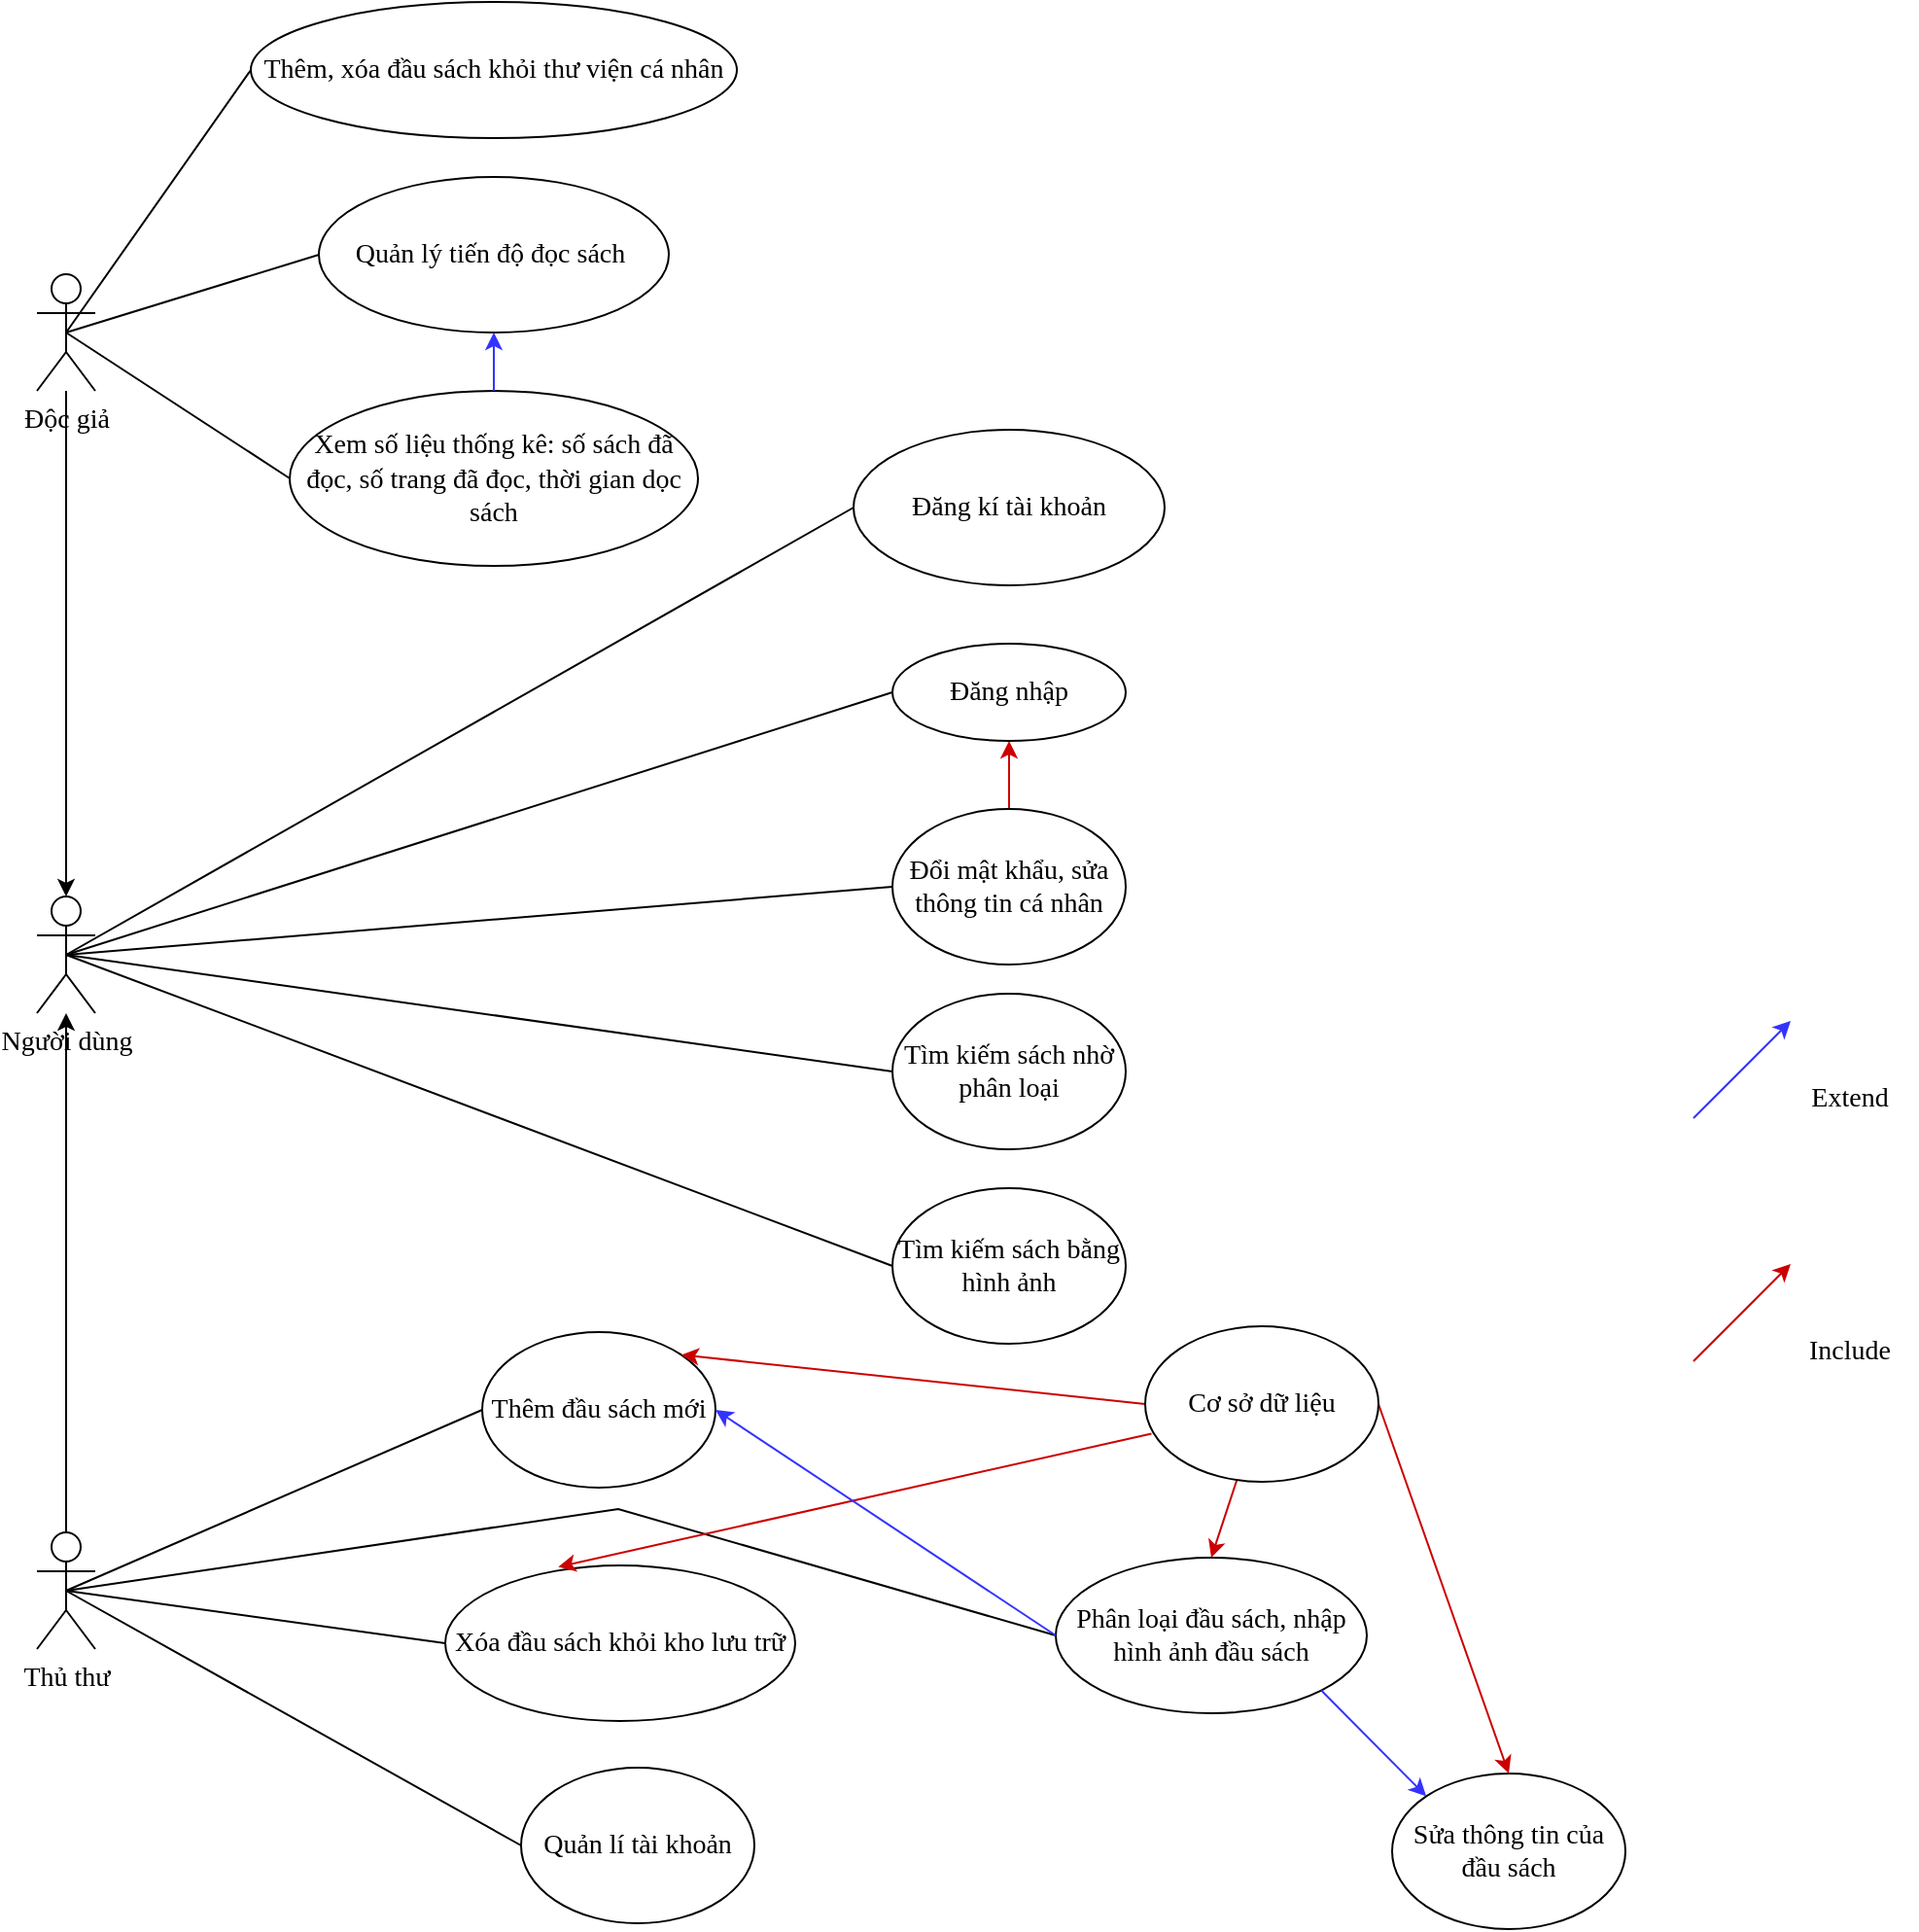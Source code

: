 <mxfile version="24.2.8" type="google">
  <diagram name="Page-1" id="42789a77-a242-8287-6e28-9cd8cfd52e62">
    <mxGraphModel grid="0" page="1" gridSize="10" guides="1" tooltips="1" connect="1" arrows="1" fold="1" pageScale="1" pageWidth="1700" pageHeight="1100" background="none" math="0" shadow="0">
      <root>
        <mxCell id="0" />
        <mxCell id="1" parent="0" />
        <mxCell id="DZo3CIwMZmZVj9F6stNv-1" value="Thêm, xóa đầu sách khỏi thư viện cá nhân" style="ellipse;whiteSpace=wrap;html=1;fontFamily=Times New Roman;fontSize=14;" vertex="1" parent="1">
          <mxGeometry x="230" y="10" width="250" height="70" as="geometry" />
        </mxCell>
        <mxCell id="DZo3CIwMZmZVj9F6stNv-2" value="Quản lý tiến độ đọc sách&amp;nbsp;" style="ellipse;whiteSpace=wrap;html=1;fontSize=14;fontFamily=Times New Roman;" vertex="1" parent="1">
          <mxGeometry x="265" y="100" width="180" height="80" as="geometry" />
        </mxCell>
        <mxCell id="DZo3CIwMZmZVj9F6stNv-3" value="&lt;font style=&quot;font-size: 14px;&quot; face=&quot;Times New Roman&quot;&gt;Xem số liệu thống kê: số sách đã đọc, số trang đã đọc, thời gian dọc sách&lt;/font&gt;" style="ellipse;whiteSpace=wrap;html=1;fontSize=14;" vertex="1" parent="1">
          <mxGeometry x="250" y="210" width="210" height="90" as="geometry" />
        </mxCell>
        <mxCell id="DZo3CIwMZmZVj9F6stNv-4" value="Đăng kí tài khoản" style="ellipse;whiteSpace=wrap;html=1;fontFamily=Times New Roman;fontSize=14;" vertex="1" parent="1">
          <mxGeometry x="540" y="230" width="160" height="80" as="geometry" />
        </mxCell>
        <mxCell id="DZo3CIwMZmZVj9F6stNv-40" style="edgeStyle=orthogonalEdgeStyle;rounded=0;orthogonalLoop=1;jettySize=auto;html=1;exitX=0.5;exitY=0;exitDx=0;exitDy=0;strokeColor=#CC0000;" edge="1" parent="1" source="DZo3CIwMZmZVj9F6stNv-6" target="DZo3CIwMZmZVj9F6stNv-5">
          <mxGeometry relative="1" as="geometry" />
        </mxCell>
        <mxCell id="DZo3CIwMZmZVj9F6stNv-6" value="Đổi mật khẩu, sửa thông tin cá nhân" style="ellipse;whiteSpace=wrap;html=1;fontFamily=Times New Roman;fontSize=14;" vertex="1" parent="1">
          <mxGeometry x="560" y="425" width="120" height="80" as="geometry" />
        </mxCell>
        <mxCell id="DZo3CIwMZmZVj9F6stNv-7" value="Tìm kiếm sách nhờ phân loại" style="ellipse;whiteSpace=wrap;html=1;fontFamily=Times New Roman;fontSize=14;" vertex="1" parent="1">
          <mxGeometry x="560" y="520" width="120" height="80" as="geometry" />
        </mxCell>
        <mxCell id="DZo3CIwMZmZVj9F6stNv-8" value="Tìm kiếm sách bằng hình ảnh" style="ellipse;whiteSpace=wrap;html=1;fontFamily=Times New Roman;fontSize=14;" vertex="1" parent="1">
          <mxGeometry x="560" y="620" width="120" height="80" as="geometry" />
        </mxCell>
        <mxCell id="DZo3CIwMZmZVj9F6stNv-10" value="Thêm đầu sách mới" style="ellipse;whiteSpace=wrap;html=1;fontFamily=Times New Roman;fontSize=14;" vertex="1" parent="1">
          <mxGeometry x="349" y="694" width="120" height="80" as="geometry" />
        </mxCell>
        <mxCell id="DZo3CIwMZmZVj9F6stNv-11" value="Phân loại đầu sách, nhập hình ảnh đầu sách" style="ellipse;whiteSpace=wrap;html=1;fontFamily=Times New Roman;fontSize=14;" vertex="1" parent="1">
          <mxGeometry x="644" y="810" width="160" height="80" as="geometry" />
        </mxCell>
        <mxCell id="DZo3CIwMZmZVj9F6stNv-13" value="Sửa thông tin của đầu sách" style="ellipse;whiteSpace=wrap;html=1;fontFamily=Times New Roman;fontSize=14;" vertex="1" parent="1">
          <mxGeometry x="817" y="921" width="120" height="80" as="geometry" />
        </mxCell>
        <mxCell id="DZo3CIwMZmZVj9F6stNv-14" value="Xóa đầu sách khỏi kho lưu trữ" style="ellipse;whiteSpace=wrap;html=1;fontFamily=Times New Roman;fontSize=14;" vertex="1" parent="1">
          <mxGeometry x="330" y="814" width="180" height="80" as="geometry" />
        </mxCell>
        <mxCell id="DZo3CIwMZmZVj9F6stNv-15" value="Quản lí tài khoản" style="ellipse;whiteSpace=wrap;html=1;fontFamily=Times New Roman;fontSize=14;" vertex="1" parent="1">
          <mxGeometry x="369" y="918" width="120" height="80" as="geometry" />
        </mxCell>
        <mxCell id="DZo3CIwMZmZVj9F6stNv-16" value="Độc giả" style="shape=umlActor;verticalLabelPosition=bottom;verticalAlign=top;html=1;outlineConnect=0;fontFamily=Times New Roman;fontSize=14;" vertex="1" parent="1">
          <mxGeometry x="120" y="150" width="30" height="60" as="geometry" />
        </mxCell>
        <mxCell id="DZo3CIwMZmZVj9F6stNv-19" value="" style="endArrow=none;html=1;rounded=0;exitX=0.5;exitY=0.5;exitDx=0;exitDy=0;exitPerimeter=0;entryX=0;entryY=0.5;entryDx=0;entryDy=0;" edge="1" parent="1" source="DZo3CIwMZmZVj9F6stNv-16" target="DZo3CIwMZmZVj9F6stNv-1">
          <mxGeometry width="50" height="50" relative="1" as="geometry">
            <mxPoint x="300" y="170" as="sourcePoint" />
            <mxPoint x="430" y="90" as="targetPoint" />
          </mxGeometry>
        </mxCell>
        <mxCell id="DZo3CIwMZmZVj9F6stNv-20" value="" style="endArrow=none;html=1;rounded=0;exitX=0.5;exitY=0.5;exitDx=0;exitDy=0;exitPerimeter=0;entryX=0;entryY=0.5;entryDx=0;entryDy=0;" edge="1" parent="1" source="DZo3CIwMZmZVj9F6stNv-16" target="DZo3CIwMZmZVj9F6stNv-2">
          <mxGeometry width="50" height="50" relative="1" as="geometry">
            <mxPoint x="160" y="180" as="sourcePoint" />
            <mxPoint x="510" y="180" as="targetPoint" />
          </mxGeometry>
        </mxCell>
        <mxCell id="DZo3CIwMZmZVj9F6stNv-21" value="" style="endArrow=none;html=1;rounded=0;entryX=0;entryY=0.5;entryDx=0;entryDy=0;exitX=0.5;exitY=0.5;exitDx=0;exitDy=0;exitPerimeter=0;" edge="1" parent="1" source="DZo3CIwMZmZVj9F6stNv-16" target="DZo3CIwMZmZVj9F6stNv-3">
          <mxGeometry width="50" height="50" relative="1" as="geometry">
            <mxPoint x="150" y="180" as="sourcePoint" />
            <mxPoint x="290" y="230" as="targetPoint" />
          </mxGeometry>
        </mxCell>
        <mxCell id="DZo3CIwMZmZVj9F6stNv-22" value="Người dùng" style="shape=umlActor;verticalLabelPosition=bottom;verticalAlign=top;html=1;outlineConnect=0;fontFamily=Times New Roman;fontSize=14;" vertex="1" parent="1">
          <mxGeometry x="120" y="470" width="30" height="60" as="geometry" />
        </mxCell>
        <mxCell id="DZo3CIwMZmZVj9F6stNv-23" value="" style="endArrow=none;html=1;rounded=0;entryX=0;entryY=0.5;entryDx=0;entryDy=0;exitX=0.5;exitY=0.5;exitDx=0;exitDy=0;exitPerimeter=0;" edge="1" parent="1" source="DZo3CIwMZmZVj9F6stNv-22" target="DZo3CIwMZmZVj9F6stNv-4">
          <mxGeometry width="50" height="50" relative="1" as="geometry">
            <mxPoint x="300" y="480" as="sourcePoint" />
            <mxPoint x="350" y="430" as="targetPoint" />
          </mxGeometry>
        </mxCell>
        <mxCell id="DZo3CIwMZmZVj9F6stNv-25" value="" style="endArrow=none;html=1;rounded=0;entryX=0;entryY=0.5;entryDx=0;entryDy=0;exitX=0.5;exitY=0.5;exitDx=0;exitDy=0;exitPerimeter=0;" edge="1" parent="1" source="DZo3CIwMZmZVj9F6stNv-22" target="DZo3CIwMZmZVj9F6stNv-5">
          <mxGeometry width="50" height="50" relative="1" as="geometry">
            <mxPoint x="290" y="540" as="sourcePoint" />
            <mxPoint x="321.687" y="498.807" as="targetPoint" />
          </mxGeometry>
        </mxCell>
        <mxCell id="DZo3CIwMZmZVj9F6stNv-27" value="" style="endArrow=none;html=1;rounded=0;entryX=0;entryY=0.5;entryDx=0;entryDy=0;exitX=0.5;exitY=0.5;exitDx=0;exitDy=0;exitPerimeter=0;" edge="1" parent="1" source="DZo3CIwMZmZVj9F6stNv-22" target="DZo3CIwMZmZVj9F6stNv-6">
          <mxGeometry width="50" height="50" relative="1" as="geometry">
            <mxPoint x="220" y="621.62" as="sourcePoint" />
            <mxPoint x="248.746" y="589.999" as="targetPoint" />
          </mxGeometry>
        </mxCell>
        <mxCell id="DZo3CIwMZmZVj9F6stNv-5" value="Đăng nhập" style="ellipse;whiteSpace=wrap;html=1;fontFamily=Times New Roman;fontSize=14;" vertex="1" parent="1">
          <mxGeometry x="560" y="340" width="120" height="50" as="geometry" />
        </mxCell>
        <mxCell id="DZo3CIwMZmZVj9F6stNv-28" value="" style="endArrow=none;html=1;rounded=0;entryX=0;entryY=0.5;entryDx=0;entryDy=0;exitX=0.5;exitY=0.5;exitDx=0;exitDy=0;exitPerimeter=0;" edge="1" parent="1" source="DZo3CIwMZmZVj9F6stNv-22" target="DZo3CIwMZmZVj9F6stNv-7">
          <mxGeometry width="50" height="50" relative="1" as="geometry">
            <mxPoint x="280" y="740" as="sourcePoint" />
            <mxPoint x="330" y="690" as="targetPoint" />
          </mxGeometry>
        </mxCell>
        <mxCell id="DZo3CIwMZmZVj9F6stNv-29" value="" style="endArrow=none;html=1;rounded=0;entryX=0;entryY=0.5;entryDx=0;entryDy=0;exitX=0.5;exitY=0.5;exitDx=0;exitDy=0;exitPerimeter=0;" edge="1" parent="1" source="DZo3CIwMZmZVj9F6stNv-22" target="DZo3CIwMZmZVj9F6stNv-8">
          <mxGeometry width="50" height="50" relative="1" as="geometry">
            <mxPoint x="250" y="810" as="sourcePoint" />
            <mxPoint x="300" y="760" as="targetPoint" />
          </mxGeometry>
        </mxCell>
        <mxCell id="DZo3CIwMZmZVj9F6stNv-30" value="&lt;font style=&quot;font-size: 14px;&quot; face=&quot;Times New Roman&quot;&gt;Thủ thư&lt;/font&gt;" style="shape=umlActor;verticalLabelPosition=bottom;verticalAlign=top;html=1;outlineConnect=0;" vertex="1" parent="1">
          <mxGeometry x="120" y="797" width="30" height="60" as="geometry" />
        </mxCell>
        <mxCell id="DZo3CIwMZmZVj9F6stNv-31" value="" style="endArrow=none;html=1;rounded=0;entryX=0;entryY=0.5;entryDx=0;entryDy=0;exitX=0.5;exitY=0.5;exitDx=0;exitDy=0;exitPerimeter=0;" edge="1" parent="1" source="DZo3CIwMZmZVj9F6stNv-30" target="DZo3CIwMZmZVj9F6stNv-10">
          <mxGeometry width="50" height="50" relative="1" as="geometry">
            <mxPoint x="160" y="827" as="sourcePoint" />
            <mxPoint x="210" y="777" as="targetPoint" />
          </mxGeometry>
        </mxCell>
        <mxCell id="DZo3CIwMZmZVj9F6stNv-32" value="" style="endArrow=none;html=1;rounded=0;entryX=0;entryY=0.5;entryDx=0;entryDy=0;exitX=0.5;exitY=0.5;exitDx=0;exitDy=0;exitPerimeter=0;" edge="1" parent="1" source="DZo3CIwMZmZVj9F6stNv-30" target="DZo3CIwMZmZVj9F6stNv-11">
          <mxGeometry width="50" height="50" relative="1" as="geometry">
            <mxPoint x="330" y="847" as="sourcePoint" />
            <mxPoint x="610.0" y="827" as="targetPoint" />
            <Array as="points">
              <mxPoint x="419" y="785" />
            </Array>
          </mxGeometry>
        </mxCell>
        <mxCell id="DZo3CIwMZmZVj9F6stNv-33" value="" style="endArrow=none;html=1;rounded=0;entryX=0;entryY=0.5;entryDx=0;entryDy=0;exitX=0.5;exitY=0.5;exitDx=0;exitDy=0;exitPerimeter=0;" edge="1" parent="1" source="DZo3CIwMZmZVj9F6stNv-30" target="DZo3CIwMZmZVj9F6stNv-14">
          <mxGeometry width="50" height="50" relative="1" as="geometry">
            <mxPoint x="210" y="947" as="sourcePoint" />
            <mxPoint x="260" y="897" as="targetPoint" />
          </mxGeometry>
        </mxCell>
        <mxCell id="DZo3CIwMZmZVj9F6stNv-34" value="" style="endArrow=none;html=1;rounded=0;entryX=0;entryY=0.5;entryDx=0;entryDy=0;exitX=0.5;exitY=0.5;exitDx=0;exitDy=0;exitPerimeter=0;" edge="1" parent="1" source="DZo3CIwMZmZVj9F6stNv-30" target="DZo3CIwMZmZVj9F6stNv-15">
          <mxGeometry width="50" height="50" relative="1" as="geometry">
            <mxPoint x="160" y="1017" as="sourcePoint" />
            <mxPoint x="210" y="967" as="targetPoint" />
          </mxGeometry>
        </mxCell>
        <mxCell id="DZo3CIwMZmZVj9F6stNv-37" value="" style="endArrow=classic;html=1;rounded=0;" edge="1" parent="1" source="DZo3CIwMZmZVj9F6stNv-16" target="DZo3CIwMZmZVj9F6stNv-22">
          <mxGeometry width="50" height="50" relative="1" as="geometry">
            <mxPoint x="140" y="350" as="sourcePoint" />
            <mxPoint x="190" y="300" as="targetPoint" />
          </mxGeometry>
        </mxCell>
        <mxCell id="DZo3CIwMZmZVj9F6stNv-38" value="" style="endArrow=classic;html=1;rounded=0;exitX=0.5;exitY=0;exitDx=0;exitDy=0;exitPerimeter=0;" edge="1" parent="1" source="DZo3CIwMZmZVj9F6stNv-30" target="DZo3CIwMZmZVj9F6stNv-22">
          <mxGeometry width="50" height="50" relative="1" as="geometry">
            <mxPoint x="140" y="1000" as="sourcePoint" />
            <mxPoint x="190" y="950" as="targetPoint" />
          </mxGeometry>
        </mxCell>
        <mxCell id="DZo3CIwMZmZVj9F6stNv-43" value="" style="endArrow=classic;html=1;rounded=0;entryX=1;entryY=0;entryDx=0;entryDy=0;exitX=0;exitY=0.5;exitDx=0;exitDy=0;strokeColor=#CC0000;" edge="1" parent="1" source="DZo3CIwMZmZVj9F6stNv-9" target="DZo3CIwMZmZVj9F6stNv-10">
          <mxGeometry width="50" height="50" relative="1" as="geometry">
            <mxPoint x="510" y="1080" as="sourcePoint" />
            <mxPoint x="560" y="1030" as="targetPoint" />
          </mxGeometry>
        </mxCell>
        <mxCell id="DZo3CIwMZmZVj9F6stNv-44" value="" style="endArrow=classic;html=1;rounded=0;entryX=0.323;entryY=0.01;entryDx=0;entryDy=0;entryPerimeter=0;exitX=0.027;exitY=0.69;exitDx=0;exitDy=0;exitPerimeter=0;strokeColor=#CC0000;" edge="1" parent="1" source="DZo3CIwMZmZVj9F6stNv-9" target="DZo3CIwMZmZVj9F6stNv-14">
          <mxGeometry width="50" height="50" relative="1" as="geometry">
            <mxPoint x="510" y="1080" as="sourcePoint" />
            <mxPoint x="560" y="1030" as="targetPoint" />
          </mxGeometry>
        </mxCell>
        <mxCell id="DZo3CIwMZmZVj9F6stNv-45" value="" style="endArrow=classic;html=1;rounded=0;entryX=0.5;entryY=0;entryDx=0;entryDy=0;exitX=1;exitY=0.5;exitDx=0;exitDy=0;strokeColor=#CC0000;" edge="1" parent="1" source="DZo3CIwMZmZVj9F6stNv-9" target="DZo3CIwMZmZVj9F6stNv-13">
          <mxGeometry width="50" height="50" relative="1" as="geometry">
            <mxPoint x="670" y="1070" as="sourcePoint" />
            <mxPoint x="720" y="1020" as="targetPoint" />
          </mxGeometry>
        </mxCell>
        <mxCell id="DZo3CIwMZmZVj9F6stNv-46" value="" style="endArrow=classic;html=1;rounded=0;entryX=0.5;entryY=0;entryDx=0;entryDy=0;strokeColor=#CC0000;" edge="1" parent="1" source="DZo3CIwMZmZVj9F6stNv-9" target="DZo3CIwMZmZVj9F6stNv-11">
          <mxGeometry width="50" height="50" relative="1" as="geometry">
            <mxPoint x="830" y="890" as="sourcePoint" />
            <mxPoint x="930" y="890" as="targetPoint" />
          </mxGeometry>
        </mxCell>
        <mxCell id="DZo3CIwMZmZVj9F6stNv-50" value="Extend" style="text;html=1;align=center;verticalAlign=middle;resizable=0;points=[];autosize=1;strokeColor=none;fillColor=none;fontFamily=Times New Roman;fontSize=14;" vertex="1" parent="1">
          <mxGeometry x="1022" y="559" width="60" height="30" as="geometry" />
        </mxCell>
        <mxCell id="DZo3CIwMZmZVj9F6stNv-51" value="" style="endArrow=classic;html=1;rounded=0;strokeColor=#CC0000;" edge="1" parent="1">
          <mxGeometry width="50" height="50" relative="1" as="geometry">
            <mxPoint x="972" y="709" as="sourcePoint" />
            <mxPoint x="1022" y="659" as="targetPoint" />
          </mxGeometry>
        </mxCell>
        <mxCell id="DZo3CIwMZmZVj9F6stNv-52" value="Include" style="text;html=1;align=center;verticalAlign=middle;resizable=0;points=[];autosize=1;strokeColor=none;fillColor=none;fontFamily=Times New Roman;fontSize=14;" vertex="1" parent="1">
          <mxGeometry x="1017" y="689" width="70" height="30" as="geometry" />
        </mxCell>
        <mxCell id="DZo3CIwMZmZVj9F6stNv-57" value="" style="endArrow=classic;html=1;rounded=0;exitX=0.5;exitY=0;exitDx=0;exitDy=0;entryX=0.5;entryY=1;entryDx=0;entryDy=0;strokeColor=#3333FF;" edge="1" parent="1" source="DZo3CIwMZmZVj9F6stNv-3" target="DZo3CIwMZmZVj9F6stNv-2">
          <mxGeometry width="50" height="50" relative="1" as="geometry">
            <mxPoint x="515" y="300" as="sourcePoint" />
            <mxPoint x="565" y="250" as="targetPoint" />
          </mxGeometry>
        </mxCell>
        <mxCell id="DZo3CIwMZmZVj9F6stNv-58" value="" style="endArrow=classic;html=1;rounded=0;exitX=0;exitY=0.5;exitDx=0;exitDy=0;strokeColor=#3333FF;entryX=1;entryY=0.5;entryDx=0;entryDy=0;" edge="1" parent="1" source="DZo3CIwMZmZVj9F6stNv-11" target="DZo3CIwMZmZVj9F6stNv-10">
          <mxGeometry width="50" height="50" relative="1" as="geometry">
            <mxPoint x="510" y="1080" as="sourcePoint" />
            <mxPoint x="470" y="1010" as="targetPoint" />
            <Array as="points" />
          </mxGeometry>
        </mxCell>
        <mxCell id="DZo3CIwMZmZVj9F6stNv-59" value="" style="endArrow=classic;html=1;rounded=0;entryX=0;entryY=0;entryDx=0;entryDy=0;exitX=1;exitY=1;exitDx=0;exitDy=0;strokeColor=#3333FF;" edge="1" parent="1" source="DZo3CIwMZmZVj9F6stNv-11" target="DZo3CIwMZmZVj9F6stNv-13">
          <mxGeometry width="50" height="50" relative="1" as="geometry">
            <mxPoint x="510" y="1080" as="sourcePoint" />
            <mxPoint x="560" y="1030" as="targetPoint" />
          </mxGeometry>
        </mxCell>
        <mxCell id="DZo3CIwMZmZVj9F6stNv-60" value="" style="endArrow=classic;html=1;rounded=0;strokeColor=#3333FF;" edge="1" parent="1">
          <mxGeometry width="50" height="50" relative="1" as="geometry">
            <mxPoint x="972" y="584" as="sourcePoint" />
            <mxPoint x="1022" y="534" as="targetPoint" />
          </mxGeometry>
        </mxCell>
        <mxCell id="DZo3CIwMZmZVj9F6stNv-9" value="Cơ sở dữ liệu" style="ellipse;whiteSpace=wrap;html=1;fontFamily=Times New Roman;fontSize=14;" vertex="1" parent="1">
          <mxGeometry x="690" y="691" width="120" height="80" as="geometry" />
        </mxCell>
      </root>
    </mxGraphModel>
  </diagram>
</mxfile>
